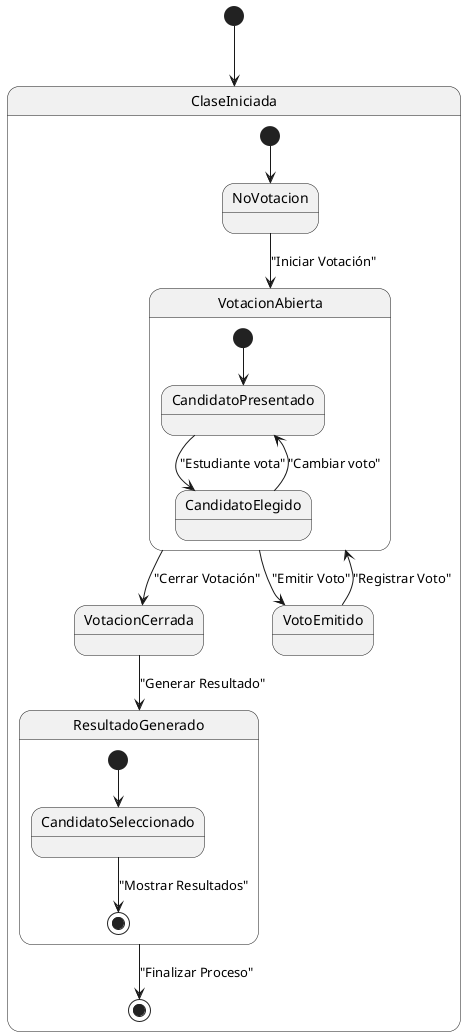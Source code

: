 @startuml

[*] --> ClaseIniciada

state ClaseIniciada {
    [*] --> NoVotacion
    NoVotacion --> VotacionAbierta : "Iniciar Votación"
    VotacionAbierta --> VotacionCerrada : "Cerrar Votación"
    VotacionAbierta --> VotoEmitido : "Emitir Voto"
    VotoEmitido --> VotacionAbierta : "Registrar Voto"
    VotacionCerrada --> ResultadoGenerado : "Generar Resultado"
    ResultadoGenerado --> [*] : "Finalizar Proceso"
}

state VotacionAbierta {
    [*] --> CandidatoPresentado
    CandidatoPresentado --> CandidatoElegido : "Estudiante vota"
    CandidatoElegido --> CandidatoPresentado : "Cambiar voto"
}

state ResultadoGenerado {
    [*] --> CandidatoSeleccionado
    CandidatoSeleccionado --> [*] : "Mostrar Resultados"
}

@enduml
